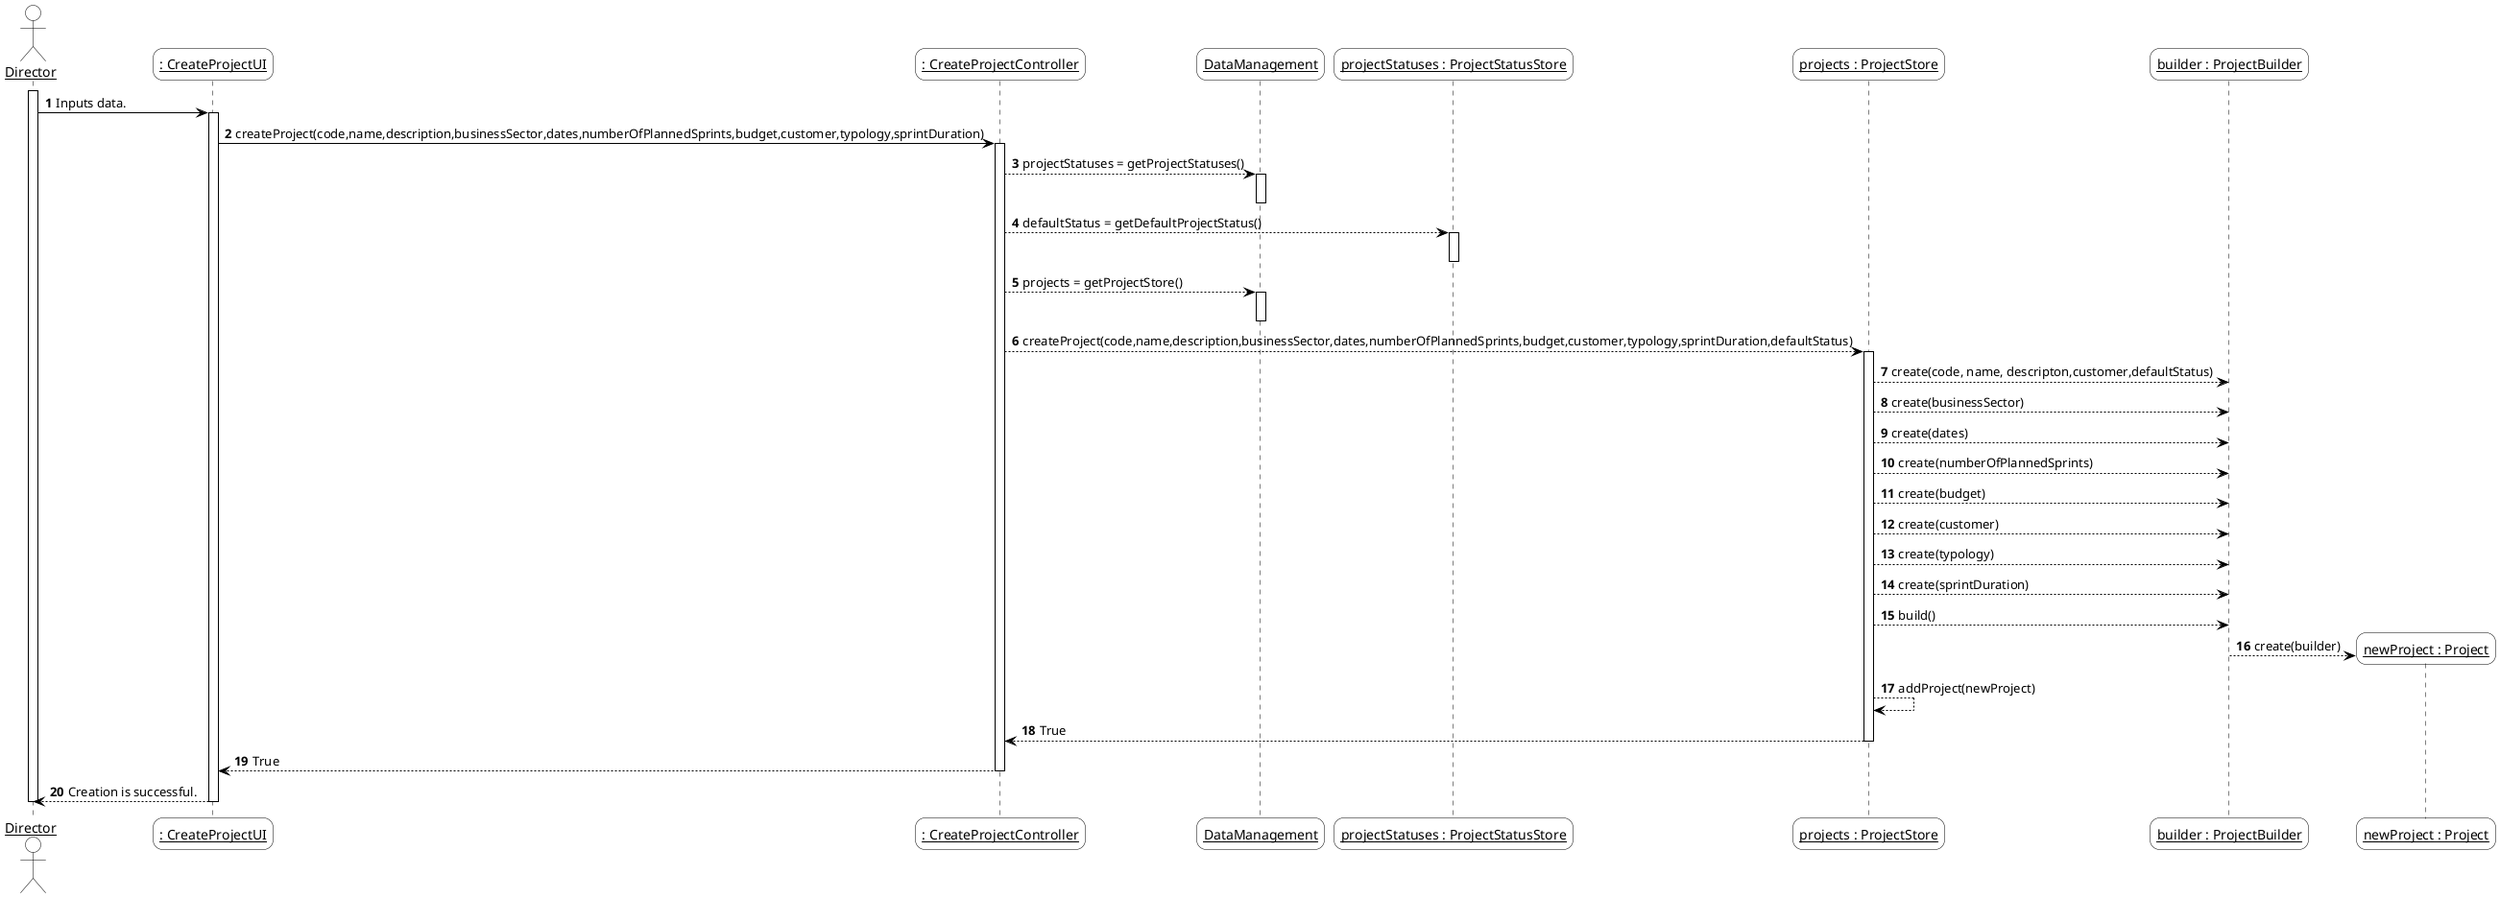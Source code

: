 @startuml
'https://plantuml.com/sequence-diagramskinparam sequenceArrowThickness 2
skinparam roundcorner 20
skinparam maxmessagesize 0
skinparam sequenceParticipant underline
skinparam sequence {
ArrowColor black
ActorBorderColor #black
LifeLineBorderColor black
LifeLineBackgroundColor white
ParticipantBorderColor black
ParticipantBackgroundColor #transparent
ParticipantFontName Aapex
ParticipantFontSize 14
ParticipantFontColor black
ActorBackgroundColor #transparent
ActorFontColor black
ActorFontSize 14
ActorFontName Aapex
}
autonumber

actor "Director" as Director

participant ": CreateProjectUI" as UI
participant ": CreateProjectController" as controller
participant DataManagement as dm
participant "projectStatuses : ProjectStatusStore" as pss
participant "projects : ProjectStore" as ps
participant "builder : ProjectBuilder" as pb

activate Director
    Director -> UI : Inputs data.
    activate UI
        UI -> controller : createProject(code,name,description,businessSector,dates,numberOfPlannedSprints,budget,customer,typology,sprintDuration)
        activate controller
            controller --> dm : projectStatuses = getProjectStatuses()
            activate dm
            deactivate dm
            controller --> pss : defaultStatus = getDefaultProjectStatus()
            activate pss
            deactivate pss
            controller --> dm : projects = getProjectStore()
            activate dm
            deactivate dm
            controller --> ps : createProject(code,name,description,businessSector,dates,numberOfPlannedSprints,budget,customer,typology,sprintDuration,defaultStatus)
            activate ps
                ps --> pb : create(code, name, descripton,customer,defaultStatus)
                ps --> pb : create(businessSector)
                ps --> pb : create(dates)
                ps --> pb : create(numberOfPlannedSprints)
                ps --> pb : create(budget)
                ps --> pb : create(customer)
                ps --> pb : create(typology)
                ps --> pb : create(sprintDuration)
                ps --> pb : build()
                create participant "newProject : Project" as np
                pb --> np : create(builder)
                ps --> ps : addProject(newProject)
            ps --> controller : True
            deactivate ps
       controller --> UI : True
       deactivate controller
       UI --> Director : Creation is successful.
    deactivate UI
deactivate Director
@enduml